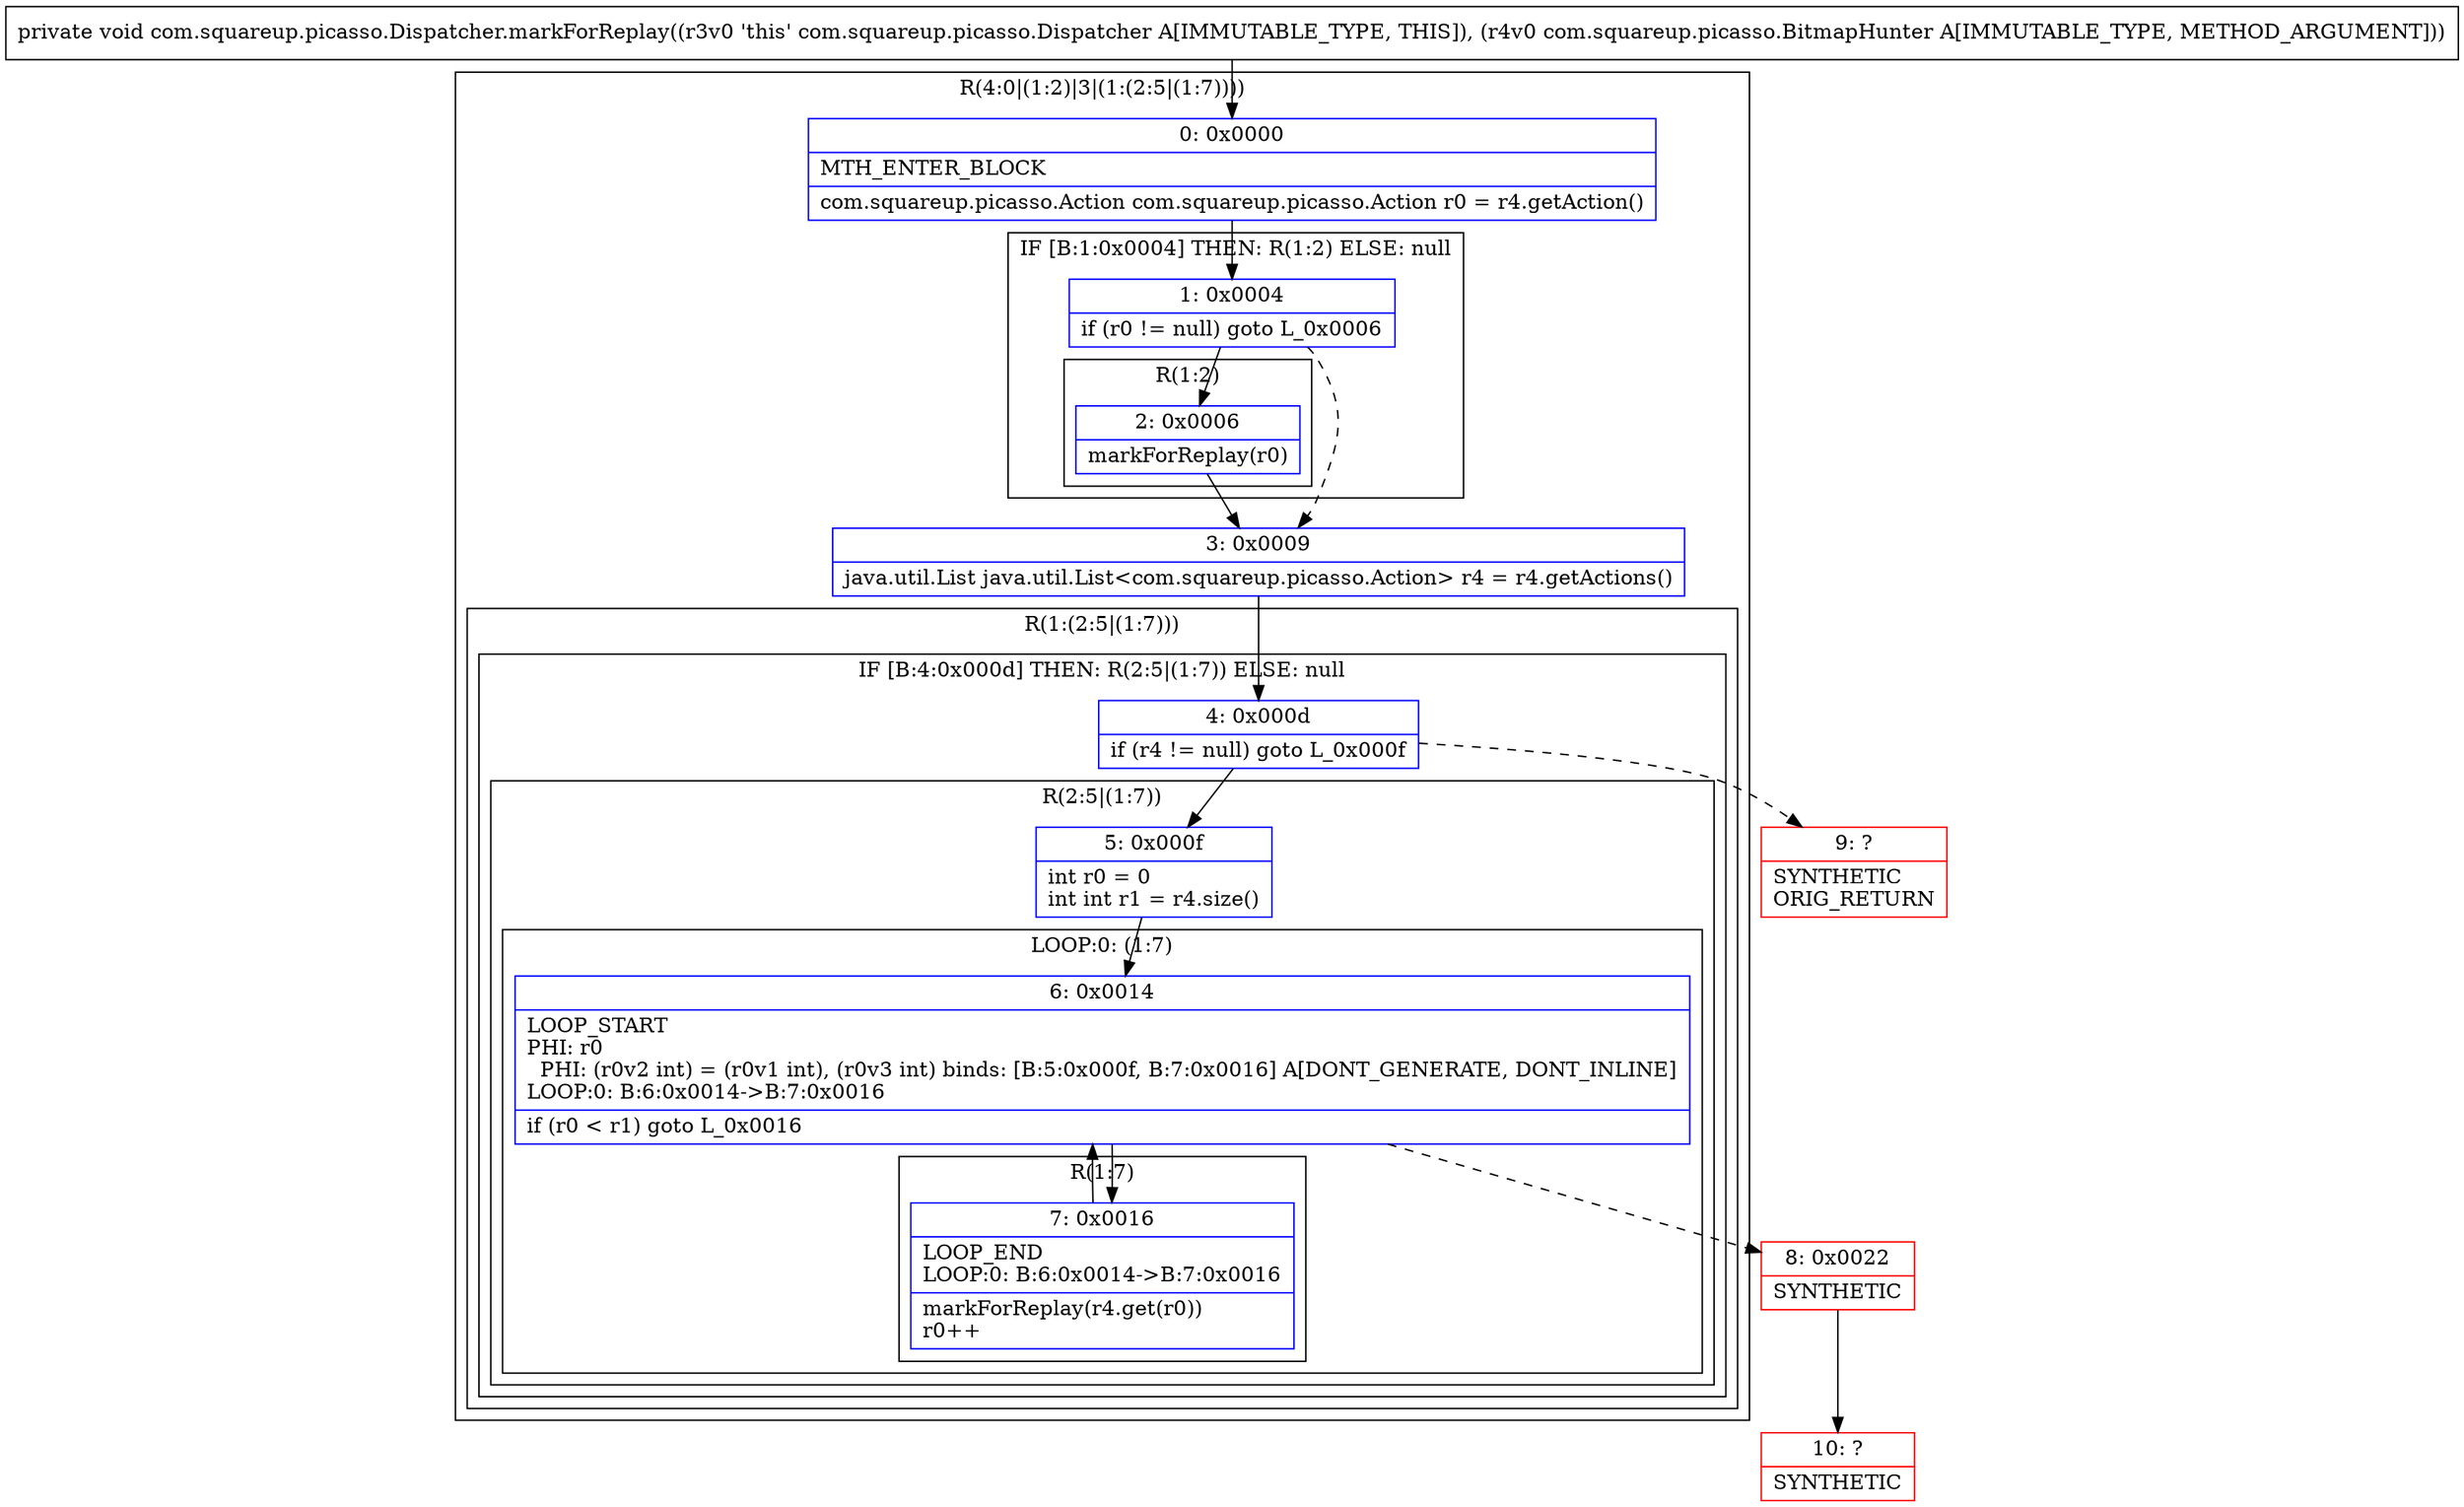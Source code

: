 digraph "CFG forcom.squareup.picasso.Dispatcher.markForReplay(Lcom\/squareup\/picasso\/BitmapHunter;)V" {
subgraph cluster_Region_285521517 {
label = "R(4:0|(1:2)|3|(1:(2:5|(1:7))))";
node [shape=record,color=blue];
Node_0 [shape=record,label="{0\:\ 0x0000|MTH_ENTER_BLOCK\l|com.squareup.picasso.Action com.squareup.picasso.Action r0 = r4.getAction()\l}"];
subgraph cluster_IfRegion_2146987623 {
label = "IF [B:1:0x0004] THEN: R(1:2) ELSE: null";
node [shape=record,color=blue];
Node_1 [shape=record,label="{1\:\ 0x0004|if (r0 != null) goto L_0x0006\l}"];
subgraph cluster_Region_1634050551 {
label = "R(1:2)";
node [shape=record,color=blue];
Node_2 [shape=record,label="{2\:\ 0x0006|markForReplay(r0)\l}"];
}
}
Node_3 [shape=record,label="{3\:\ 0x0009|java.util.List java.util.List\<com.squareup.picasso.Action\> r4 = r4.getActions()\l}"];
subgraph cluster_Region_1373742385 {
label = "R(1:(2:5|(1:7)))";
node [shape=record,color=blue];
subgraph cluster_IfRegion_646229615 {
label = "IF [B:4:0x000d] THEN: R(2:5|(1:7)) ELSE: null";
node [shape=record,color=blue];
Node_4 [shape=record,label="{4\:\ 0x000d|if (r4 != null) goto L_0x000f\l}"];
subgraph cluster_Region_310891276 {
label = "R(2:5|(1:7))";
node [shape=record,color=blue];
Node_5 [shape=record,label="{5\:\ 0x000f|int r0 = 0\lint int r1 = r4.size()\l}"];
subgraph cluster_LoopRegion_1654024789 {
label = "LOOP:0: (1:7)";
node [shape=record,color=blue];
Node_6 [shape=record,label="{6\:\ 0x0014|LOOP_START\lPHI: r0 \l  PHI: (r0v2 int) = (r0v1 int), (r0v3 int) binds: [B:5:0x000f, B:7:0x0016] A[DONT_GENERATE, DONT_INLINE]\lLOOP:0: B:6:0x0014\-\>B:7:0x0016\l|if (r0 \< r1) goto L_0x0016\l}"];
subgraph cluster_Region_783289453 {
label = "R(1:7)";
node [shape=record,color=blue];
Node_7 [shape=record,label="{7\:\ 0x0016|LOOP_END\lLOOP:0: B:6:0x0014\-\>B:7:0x0016\l|markForReplay(r4.get(r0))\lr0++\l}"];
}
}
}
}
}
}
Node_8 [shape=record,color=red,label="{8\:\ 0x0022|SYNTHETIC\l}"];
Node_9 [shape=record,color=red,label="{9\:\ ?|SYNTHETIC\lORIG_RETURN\l}"];
Node_10 [shape=record,color=red,label="{10\:\ ?|SYNTHETIC\l}"];
MethodNode[shape=record,label="{private void com.squareup.picasso.Dispatcher.markForReplay((r3v0 'this' com.squareup.picasso.Dispatcher A[IMMUTABLE_TYPE, THIS]), (r4v0 com.squareup.picasso.BitmapHunter A[IMMUTABLE_TYPE, METHOD_ARGUMENT])) }"];
MethodNode -> Node_0;
Node_0 -> Node_1;
Node_1 -> Node_2;
Node_1 -> Node_3[style=dashed];
Node_2 -> Node_3;
Node_3 -> Node_4;
Node_4 -> Node_5;
Node_4 -> Node_9[style=dashed];
Node_5 -> Node_6;
Node_6 -> Node_7;
Node_6 -> Node_8[style=dashed];
Node_7 -> Node_6;
Node_8 -> Node_10;
}


